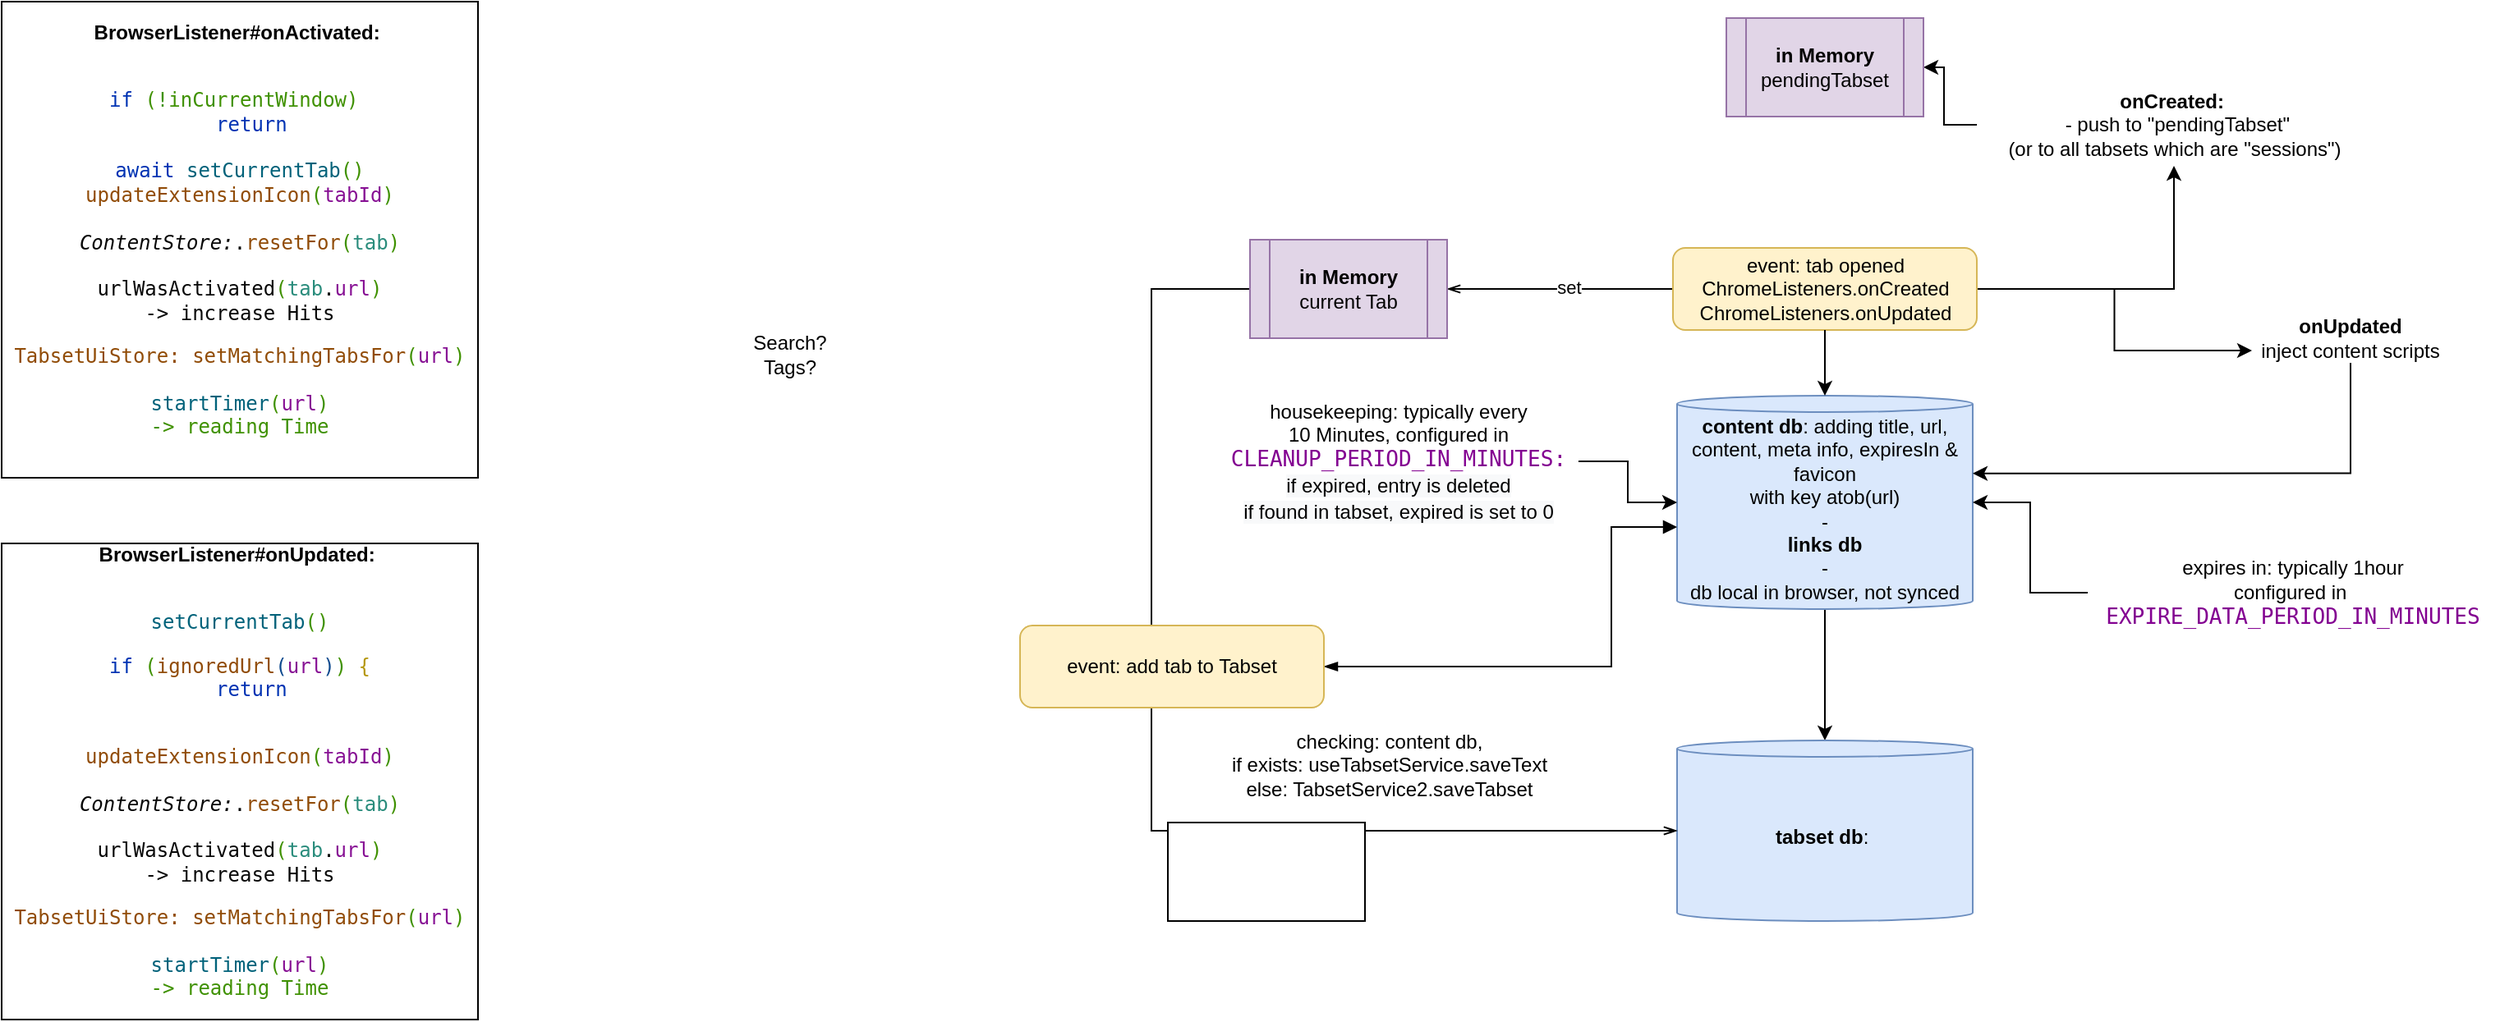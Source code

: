 <mxfile version="27.1.1">
  <diagram name="Seite-1" id="Afa9OzGU9VT6Kw_RbNjM">
    <mxGraphModel dx="2514" dy="1126" grid="1" gridSize="10" guides="1" tooltips="1" connect="1" arrows="1" fold="1" page="1" pageScale="1" pageWidth="827" pageHeight="1169" math="0" shadow="0">
      <root>
        <mxCell id="0" />
        <mxCell id="1" parent="0" />
        <mxCell id="16" style="edgeStyle=orthogonalEdgeStyle;rounded=0;orthogonalLoop=1;jettySize=auto;html=1;exitX=0;exitY=0.5;exitDx=0;exitDy=0;entryX=1;entryY=0.5;entryDx=0;entryDy=0;strokeColor=default;endArrow=openThin;endFill=0;" parent="1" source="21zig455Lk8CdIAZ-2xM-1" target="15" edge="1">
          <mxGeometry relative="1" as="geometry" />
        </mxCell>
        <mxCell id="17" value="set" style="edgeLabel;html=1;align=center;verticalAlign=middle;resizable=0;points=[];" parent="16" vertex="1" connectable="0">
          <mxGeometry x="-0.069" y="-1" relative="1" as="geometry">
            <mxPoint as="offset" />
          </mxGeometry>
        </mxCell>
        <mxCell id="24" style="edgeStyle=orthogonalEdgeStyle;rounded=0;orthogonalLoop=1;jettySize=auto;html=1;exitX=1;exitY=0.5;exitDx=0;exitDy=0;entryX=0.5;entryY=1;entryDx=0;entryDy=0;" parent="1" source="21zig455Lk8CdIAZ-2xM-1" target="21" edge="1">
          <mxGeometry relative="1" as="geometry" />
        </mxCell>
        <mxCell id="26" style="edgeStyle=orthogonalEdgeStyle;rounded=0;orthogonalLoop=1;jettySize=auto;html=1;entryX=0;entryY=0.75;entryDx=0;entryDy=0;" parent="1" source="21zig455Lk8CdIAZ-2xM-1" target="25" edge="1">
          <mxGeometry relative="1" as="geometry" />
        </mxCell>
        <mxCell id="21zig455Lk8CdIAZ-2xM-1" value="event: tab opened&lt;br&gt;ChromeListeners.onCreated&lt;br&gt;ChromeListeners.onUpdated" style="rounded=1;whiteSpace=wrap;html=1;fillColor=#fff2cc;strokeColor=#d6b656;" parent="1" vertex="1">
          <mxGeometry x="247.5" y="200" width="185" height="50" as="geometry" />
        </mxCell>
        <mxCell id="11" style="edgeStyle=orthogonalEdgeStyle;rounded=0;orthogonalLoop=1;jettySize=auto;html=1;entryX=0.5;entryY=0;entryDx=0;entryDy=0;entryPerimeter=0;" parent="1" source="3" target="10" edge="1">
          <mxGeometry relative="1" as="geometry" />
        </mxCell>
        <mxCell id="3" value="&lt;b&gt;content db&lt;/b&gt;: adding title, url, content, meta info, expiresIn &amp;amp; favicon&lt;br&gt;with key atob(url)&lt;br&gt;-&lt;br&gt;&lt;b&gt;links db&lt;/b&gt;&lt;br&gt;-&lt;br&gt;db local in browser, not synced" style="shape=cylinder3;whiteSpace=wrap;html=1;boundedLbl=1;backgroundOutline=1;size=5;fillColor=#dae8fc;strokeColor=#6c8ebf;" parent="1" vertex="1">
          <mxGeometry x="250" y="290" width="180" height="130" as="geometry" />
        </mxCell>
        <mxCell id="4" value="" style="endArrow=classic;html=1;rounded=0;entryX=0.5;entryY=0;entryDx=0;entryDy=0;entryPerimeter=0;" parent="1" source="21zig455Lk8CdIAZ-2xM-1" target="3" edge="1">
          <mxGeometry width="50" height="50" relative="1" as="geometry">
            <mxPoint x="250" y="360" as="sourcePoint" />
            <mxPoint x="300" y="310" as="targetPoint" />
          </mxGeometry>
        </mxCell>
        <mxCell id="6" style="edgeStyle=orthogonalEdgeStyle;rounded=0;orthogonalLoop=1;jettySize=auto;html=1;exitX=0;exitY=0.5;exitDx=0;exitDy=0;entryX=1;entryY=0.5;entryDx=0;entryDy=0;entryPerimeter=0;" parent="1" source="5" target="3" edge="1">
          <mxGeometry relative="1" as="geometry" />
        </mxCell>
        <mxCell id="5" value="expires in: typically 1hour&lt;br&gt;configured in&amp;nbsp;&lt;br&gt;&lt;div style=&quot;background-color: rgb(255, 255, 255); color: rgb(8, 8, 8); font-family: &amp;quot;JetBrains Mono&amp;quot;, monospace; font-size: 9.8pt;&quot;&gt;&lt;span style=&quot;color:#830091;&quot;&gt;EXPIRE_DATA_PERIOD_IN_MINUTES&lt;/span&gt;&lt;/div&gt;" style="text;html=1;strokeColor=none;fillColor=none;align=center;verticalAlign=middle;whiteSpace=wrap;rounded=0;" parent="1" vertex="1">
          <mxGeometry x="500" y="370" width="250" height="80" as="geometry" />
        </mxCell>
        <mxCell id="8" style="edgeStyle=orthogonalEdgeStyle;rounded=0;orthogonalLoop=1;jettySize=auto;html=1;exitX=1;exitY=0.5;exitDx=0;exitDy=0;" parent="1" source="7" target="3" edge="1">
          <mxGeometry relative="1" as="geometry" />
        </mxCell>
        <mxCell id="7" value="housekeeping: typically every&lt;br&gt;10 Minutes, configured in&lt;br&gt;&lt;div style=&quot;background-color: rgb(255, 255, 255); color: rgb(8, 8, 8); font-family: &amp;quot;JetBrains Mono&amp;quot;, monospace; font-size: 9.8pt;&quot;&gt;&lt;span style=&quot;color:#830091;&quot;&gt;CLEANUP_PERIOD_IN_MINUTES:&lt;br&gt;&lt;/span&gt;&lt;span style=&quot;color: rgb(0, 0, 0); font-family: Helvetica; font-size: 12px; background-color: rgb(248, 249, 250);&quot;&gt;if expired, entry is deleted&lt;/span&gt;&lt;span style=&quot;color:#830091;&quot;&gt;&lt;br&gt;&lt;/span&gt;&lt;/div&gt;&lt;div style=&quot;background-color: rgb(255, 255, 255); color: rgb(8, 8, 8); font-family: &amp;quot;JetBrains Mono&amp;quot;, monospace; font-size: 9.8pt;&quot;&gt;&lt;span style=&quot;color: rgb(0, 0, 0); font-family: Helvetica; font-size: 12px; background-color: rgb(248, 249, 250);&quot;&gt;if found in tabset, expired is set to 0&lt;/span&gt;&lt;/div&gt;" style="text;html=1;strokeColor=none;fillColor=none;align=center;verticalAlign=middle;whiteSpace=wrap;rounded=0;" parent="1" vertex="1">
          <mxGeometry x="-29" y="290" width="219" height="80" as="geometry" />
        </mxCell>
        <mxCell id="13" style="edgeStyle=orthogonalEdgeStyle;orthogonalLoop=1;jettySize=auto;html=1;exitX=1;exitY=0.5;exitDx=0;exitDy=0;strokeColor=default;rounded=0;endArrow=block;endFill=1;entryX=0;entryY=0;entryDx=0;entryDy=80;entryPerimeter=0;startArrow=blockThin;startFill=1;" parent="1" source="9" target="3" edge="1">
          <mxGeometry relative="1" as="geometry">
            <mxPoint x="340.5" y="480" as="targetPoint" />
            <Array as="points">
              <mxPoint x="210" y="455" />
              <mxPoint x="210" y="370" />
            </Array>
          </mxGeometry>
        </mxCell>
        <mxCell id="10" value="&lt;b&gt;tabset db&lt;/b&gt;:&amp;nbsp;" style="shape=cylinder3;whiteSpace=wrap;html=1;boundedLbl=1;backgroundOutline=1;size=5;fillColor=#dae8fc;strokeColor=#6c8ebf;" parent="1" vertex="1">
          <mxGeometry x="250" y="500" width="180" height="110" as="geometry" />
        </mxCell>
        <mxCell id="18" style="edgeStyle=orthogonalEdgeStyle;rounded=0;orthogonalLoop=1;jettySize=auto;html=1;exitX=0;exitY=0.5;exitDx=0;exitDy=0;entryX=0;entryY=0.5;entryDx=0;entryDy=0;entryPerimeter=0;strokeColor=default;endArrow=openThin;endFill=0;" parent="1" source="15" target="10" edge="1">
          <mxGeometry relative="1" as="geometry">
            <Array as="points">
              <mxPoint x="-70" y="225" />
              <mxPoint x="-70" y="555" />
            </Array>
          </mxGeometry>
        </mxCell>
        <mxCell id="15" value="&lt;b&gt;in Memory&lt;/b&gt;&lt;br&gt;current Tab" style="shape=process;whiteSpace=wrap;html=1;backgroundOutline=1;fillColor=#e1d5e7;strokeColor=#9673a6;" parent="1" vertex="1">
          <mxGeometry x="-10" y="195" width="120" height="60" as="geometry" />
        </mxCell>
        <mxCell id="9" value="event: add tab to Tabset" style="rounded=1;whiteSpace=wrap;html=1;fillColor=#fff2cc;strokeColor=#d6b656;" parent="1" vertex="1">
          <mxGeometry x="-150" y="430" width="185" height="50" as="geometry" />
        </mxCell>
        <mxCell id="19" value="checking: content db, &lt;br&gt;if exists: useTabsetService.saveText&lt;br&gt;else: TabsetService2.saveTabset" style="text;html=1;strokeColor=none;fillColor=none;align=center;verticalAlign=middle;whiteSpace=wrap;rounded=0;" parent="1" vertex="1">
          <mxGeometry x="-40" y="500" width="230" height="30" as="geometry" />
        </mxCell>
        <mxCell id="20" value="Search?&lt;br&gt;Tags?" style="text;html=1;strokeColor=none;fillColor=none;align=center;verticalAlign=middle;whiteSpace=wrap;rounded=0;" parent="1" vertex="1">
          <mxGeometry x="-320" y="250" width="60" height="30" as="geometry" />
        </mxCell>
        <mxCell id="23" style="edgeStyle=orthogonalEdgeStyle;rounded=0;orthogonalLoop=1;jettySize=auto;html=1;entryX=1;entryY=0.5;entryDx=0;entryDy=0;" parent="1" source="21" target="22" edge="1">
          <mxGeometry relative="1" as="geometry" />
        </mxCell>
        <mxCell id="21" value="&lt;b&gt;onCreated:&amp;nbsp;&lt;br&gt;&lt;/b&gt;&amp;nbsp;- push to &quot;pendingTabset&quot;&lt;br&gt;(or to all tabsets which are &quot;sessions&quot;)" style="text;html=1;strokeColor=none;fillColor=none;align=center;verticalAlign=middle;whiteSpace=wrap;rounded=0;" parent="1" vertex="1">
          <mxGeometry x="432.5" y="100" width="240" height="50" as="geometry" />
        </mxCell>
        <mxCell id="22" value="&lt;b&gt;in Memory&lt;br&gt;&lt;/b&gt;pendingTabset" style="shape=process;whiteSpace=wrap;html=1;backgroundOutline=1;fillColor=#e1d5e7;strokeColor=#9673a6;" parent="1" vertex="1">
          <mxGeometry x="280" y="60" width="120" height="60" as="geometry" />
        </mxCell>
        <mxCell id="27" style="edgeStyle=orthogonalEdgeStyle;rounded=0;orthogonalLoop=1;jettySize=auto;html=1;entryX=1;entryY=0.364;entryDx=0;entryDy=0;entryPerimeter=0;exitX=0.5;exitY=1;exitDx=0;exitDy=0;" parent="1" source="25" target="3" edge="1">
          <mxGeometry relative="1" as="geometry" />
        </mxCell>
        <mxCell id="25" value="&lt;b&gt;onUpdated&lt;/b&gt;&lt;br&gt;inject content scripts" style="text;html=1;strokeColor=none;fillColor=none;align=center;verticalAlign=middle;whiteSpace=wrap;rounded=0;" parent="1" vertex="1">
          <mxGeometry x="600" y="240" width="120" height="30" as="geometry" />
        </mxCell>
        <mxCell id="rirR2vLzDSutbt5T1oVs-29" value="" style="rounded=0;whiteSpace=wrap;html=1;" vertex="1" parent="1">
          <mxGeometry x="-60" y="550" width="120" height="60" as="geometry" />
        </mxCell>
        <mxCell id="rirR2vLzDSutbt5T1oVs-30" value="&lt;b&gt;BrowserListener#onActivated:&amp;nbsp;&lt;br&gt;&lt;/b&gt;&amp;nbsp;&lt;div&gt;&lt;div style=&quot;background-color: rgb(255, 255, 255); color: rgb(8, 8, 8);&quot;&gt;&lt;pre style=&quot;font-family: &amp;quot;JetBrains Mono&amp;quot;, monospace;&quot;&gt;&lt;span style=&quot;color: rgb(0, 51, 179);&quot;&gt;if &lt;/span&gt;&lt;span style=&quot;color: rgb(63, 145, 1);&quot;&gt;(&lt;/span&gt;&lt;span style=&quot;color: rgb(63, 145, 1);&quot;&gt;&lt;font&gt;!inCurrentWindow&lt;/font&gt;&lt;/span&gt;&lt;span style=&quot;color: rgb(63, 145, 1);&quot;&gt;) &lt;/span&gt;&lt;span style=&quot;color: rgb(188, 11, 162);&quot;&gt;&lt;br&gt;&lt;/span&gt;&lt;span style=&quot;color: rgb(188, 11, 162);&quot;&gt;  &lt;/span&gt;&lt;span style=&quot;color: rgb(0, 51, 179);&quot;&gt;return&lt;br&gt;&lt;/span&gt;&lt;span style=&quot;color: rgb(188, 11, 162);&quot;&gt;&lt;br&gt;&lt;/span&gt;&lt;span style=&quot;color: rgb(0, 51, 179);&quot;&gt;await &lt;/span&gt;&lt;span style=&quot;color: rgb(0, 98, 122);&quot;&gt;setCurrentTab&lt;/span&gt;&lt;span style=&quot;color: rgb(63, 145, 1);&quot;&gt;()&lt;br&gt;&lt;/span&gt;&lt;span style=&quot;color: rgb(145, 76, 7);&quot;&gt;updateExtensionIcon&lt;/span&gt;&lt;span style=&quot;color: rgb(63, 145, 1);&quot;&gt;(&lt;/span&gt;&lt;span style=&quot;color: rgb(135, 16, 148);&quot;&gt;tabId&lt;/span&gt;&lt;span style=&quot;color: rgb(63, 145, 1);&quot;&gt;)&lt;br&gt;&lt;/span&gt;&lt;span style=&quot;color: rgb(140, 140, 140); font-style: italic;&quot;&gt;&lt;br&gt;&lt;/span&gt;&lt;font&gt;&lt;i&gt;ContentStore:&lt;/i&gt;&lt;/font&gt;&lt;font&gt;.&lt;/font&gt;&lt;span style=&quot;color: rgb(145, 76, 7);&quot;&gt;resetFor&lt;/span&gt;&lt;span style=&quot;color: rgb(63, 145, 1);&quot;&gt;(&lt;/span&gt;&lt;span style=&quot;color: rgb(42, 140, 124);&quot;&gt;tab&lt;/span&gt;&lt;span style=&quot;color: rgb(63, 145, 1);&quot;&gt;)&lt;br&gt;&lt;/span&gt;&lt;br&gt;urlWasActivated&lt;span style=&quot;background-color: light-dark(rgb(255, 255, 255), rgb(18, 18, 18)); white-space: normal; color: rgb(63, 145, 1);&quot;&gt;(&lt;/span&gt;&lt;span style=&quot;background-color: light-dark(rgb(255, 255, 255), rgb(18, 18, 18)); white-space: normal; color: rgb(42, 140, 124);&quot;&gt;tab&lt;/span&gt;&lt;font style=&quot;background-color: light-dark(rgb(255, 255, 255), rgb(18, 18, 18)); white-space: normal;&quot;&gt;.&lt;/font&gt;&lt;span style=&quot;background-color: light-dark(rgb(255, 255, 255), rgb(18, 18, 18)); white-space: normal; color: rgb(135, 16, 148);&quot;&gt;url&lt;/span&gt;&lt;span style=&quot;background-color: light-dark(rgb(255, 255, 255), rgb(18, 18, 18)); white-space: normal; color: rgb(63, 145, 1);&quot;&gt;)&lt;br&gt;&lt;/span&gt;-&amp;gt; increase Hits&lt;/pre&gt;&lt;pre style=&quot;font-family: &amp;quot;JetBrains Mono&amp;quot;, monospace;&quot;&gt;&lt;span style=&quot;color: rgb(145, 76, 7);&quot;&gt;TabsetUiStore: setMatchingTabsFor&lt;/span&gt;&lt;span style=&quot;color: rgb(63, 145, 1);&quot;&gt;(&lt;/span&gt;&lt;span style=&quot;color: rgb(135, 16, 148);&quot;&gt;url&lt;/span&gt;&lt;span style=&quot;color: rgb(63, 145, 1);&quot;&gt;)&lt;/span&gt;&lt;span style=&quot;color: rgb(63, 145, 1);&quot;&gt;&lt;br&gt;&lt;/span&gt;&lt;span style=&quot;color: rgb(0, 98, 122);&quot;&gt;&lt;br&gt;startTimer&lt;/span&gt;&lt;span style=&quot;color: rgb(63, 145, 1);&quot;&gt;(&lt;/span&gt;&lt;span style=&quot;color: rgb(135, 16, 148);&quot;&gt;url&lt;/span&gt;&lt;span style=&quot;color: rgb(63, 145, 1);&quot;&gt;)&lt;br&gt;-&amp;gt; reading Time&lt;/span&gt;&lt;/pre&gt;&lt;/div&gt;&lt;/div&gt;" style="whiteSpace=wrap;html=1;aspect=fixed;" vertex="1" parent="1">
          <mxGeometry x="-770" y="50" width="290" height="290" as="geometry" />
        </mxCell>
        <mxCell id="rirR2vLzDSutbt5T1oVs-31" value="&lt;b&gt;BrowserListener#onUpdated:&amp;nbsp;&lt;br&gt;&lt;/b&gt;&amp;nbsp;&lt;div&gt;&lt;div style=&quot;background-color: rgb(255, 255, 255); color: rgb(8, 8, 8);&quot;&gt;&lt;pre style=&quot;font-family: &amp;quot;JetBrains Mono&amp;quot;, monospace;&quot;&gt;&lt;span style=&quot;color: rgb(0, 98, 122);&quot;&gt;setCurrentTab&lt;/span&gt;&lt;span style=&quot;color: rgb(63, 145, 1);&quot;&gt;()&lt;/span&gt;&lt;/pre&gt;&lt;pre style=&quot;font-family: &amp;quot;JetBrains Mono&amp;quot;, monospace;&quot;&gt;&lt;div&gt;&lt;pre style=&quot;font-family:&#39;JetBrains Mono&#39;,monospace;font-size:9,8pt;&quot;&gt;&lt;span style=&quot;color:#0033b3;&quot;&gt;if &lt;/span&gt;&lt;span style=&quot;color:#3f9101;&quot;&gt;(&lt;/span&gt;&lt;span style=&quot;color:#914c07;&quot;&gt;ignoredUrl&lt;/span&gt;&lt;span style=&quot;color:#0e4a8e;&quot;&gt;(&lt;/span&gt;&lt;span style=&quot;color:#871094;&quot;&gt;url&lt;/span&gt;&lt;span style=&quot;color:#0e4a8e;&quot;&gt;)&lt;/span&gt;&lt;span style=&quot;color:#3f9101;&quot;&gt;) &lt;/span&gt;&lt;span style=&quot;color:#b4960a;&quot;&gt;{&lt;br&gt;&lt;/span&gt;&lt;span style=&quot;color:#b4960a;&quot;&gt;  &lt;/span&gt;&lt;span style=&quot;color:#0033b3;&quot;&gt;return&lt;/span&gt;&lt;/pre&gt;&lt;/div&gt;&lt;/pre&gt;&lt;pre style=&quot;font-family: &amp;quot;JetBrains Mono&amp;quot;, monospace;&quot;&gt;&lt;span style=&quot;color: rgb(63, 145, 1);&quot;&gt;&lt;br&gt;&lt;/span&gt;&lt;span style=&quot;color: rgb(145, 76, 7);&quot;&gt;updateExtensionIcon&lt;/span&gt;&lt;span style=&quot;color: rgb(63, 145, 1);&quot;&gt;(&lt;/span&gt;&lt;span style=&quot;color: rgb(135, 16, 148);&quot;&gt;tabId&lt;/span&gt;&lt;span style=&quot;color: rgb(63, 145, 1);&quot;&gt;)&lt;br&gt;&lt;/span&gt;&lt;span style=&quot;color: rgb(140, 140, 140); font-style: italic;&quot;&gt;&lt;br&gt;&lt;/span&gt;&lt;font&gt;&lt;i&gt;ContentStore:&lt;/i&gt;&lt;/font&gt;&lt;font&gt;.&lt;/font&gt;&lt;span style=&quot;color: rgb(145, 76, 7);&quot;&gt;resetFor&lt;/span&gt;&lt;span style=&quot;color: rgb(63, 145, 1);&quot;&gt;(&lt;/span&gt;&lt;span style=&quot;color: rgb(42, 140, 124);&quot;&gt;tab&lt;/span&gt;&lt;span style=&quot;color: rgb(63, 145, 1);&quot;&gt;)&lt;br&gt;&lt;/span&gt;&lt;br&gt;urlWasActivated&lt;span style=&quot;background-color: light-dark(rgb(255, 255, 255), rgb(18, 18, 18)); white-space: normal; color: rgb(63, 145, 1);&quot;&gt;(&lt;/span&gt;&lt;span style=&quot;background-color: light-dark(rgb(255, 255, 255), rgb(18, 18, 18)); white-space: normal; color: rgb(42, 140, 124);&quot;&gt;tab&lt;/span&gt;&lt;font style=&quot;background-color: light-dark(rgb(255, 255, 255), rgb(18, 18, 18)); white-space: normal;&quot;&gt;.&lt;/font&gt;&lt;span style=&quot;background-color: light-dark(rgb(255, 255, 255), rgb(18, 18, 18)); white-space: normal; color: rgb(135, 16, 148);&quot;&gt;url&lt;/span&gt;&lt;span style=&quot;background-color: light-dark(rgb(255, 255, 255), rgb(18, 18, 18)); white-space: normal; color: rgb(63, 145, 1);&quot;&gt;)&lt;br&gt;&lt;/span&gt;-&amp;gt; increase Hits&lt;/pre&gt;&lt;pre style=&quot;font-family: &amp;quot;JetBrains Mono&amp;quot;, monospace;&quot;&gt;&lt;span style=&quot;color: rgb(145, 76, 7);&quot;&gt;TabsetUiStore: setMatchingTabsFor&lt;/span&gt;&lt;span style=&quot;color: rgb(63, 145, 1);&quot;&gt;(&lt;/span&gt;&lt;span style=&quot;color: rgb(135, 16, 148);&quot;&gt;url&lt;/span&gt;&lt;span style=&quot;color: rgb(63, 145, 1);&quot;&gt;)&lt;/span&gt;&lt;span style=&quot;color: rgb(63, 145, 1);&quot;&gt;&lt;br&gt;&lt;/span&gt;&lt;span style=&quot;color: rgb(0, 98, 122);&quot;&gt;&lt;br&gt;startTimer&lt;/span&gt;&lt;span style=&quot;color: rgb(63, 145, 1);&quot;&gt;(&lt;/span&gt;&lt;span style=&quot;color: rgb(135, 16, 148);&quot;&gt;url&lt;/span&gt;&lt;span style=&quot;color: rgb(63, 145, 1);&quot;&gt;)&lt;br&gt;-&amp;gt; reading Time&lt;/span&gt;&lt;/pre&gt;&lt;/div&gt;&lt;/div&gt;" style="whiteSpace=wrap;html=1;aspect=fixed;" vertex="1" parent="1">
          <mxGeometry x="-770" y="380" width="290" height="290" as="geometry" />
        </mxCell>
      </root>
    </mxGraphModel>
  </diagram>
</mxfile>
